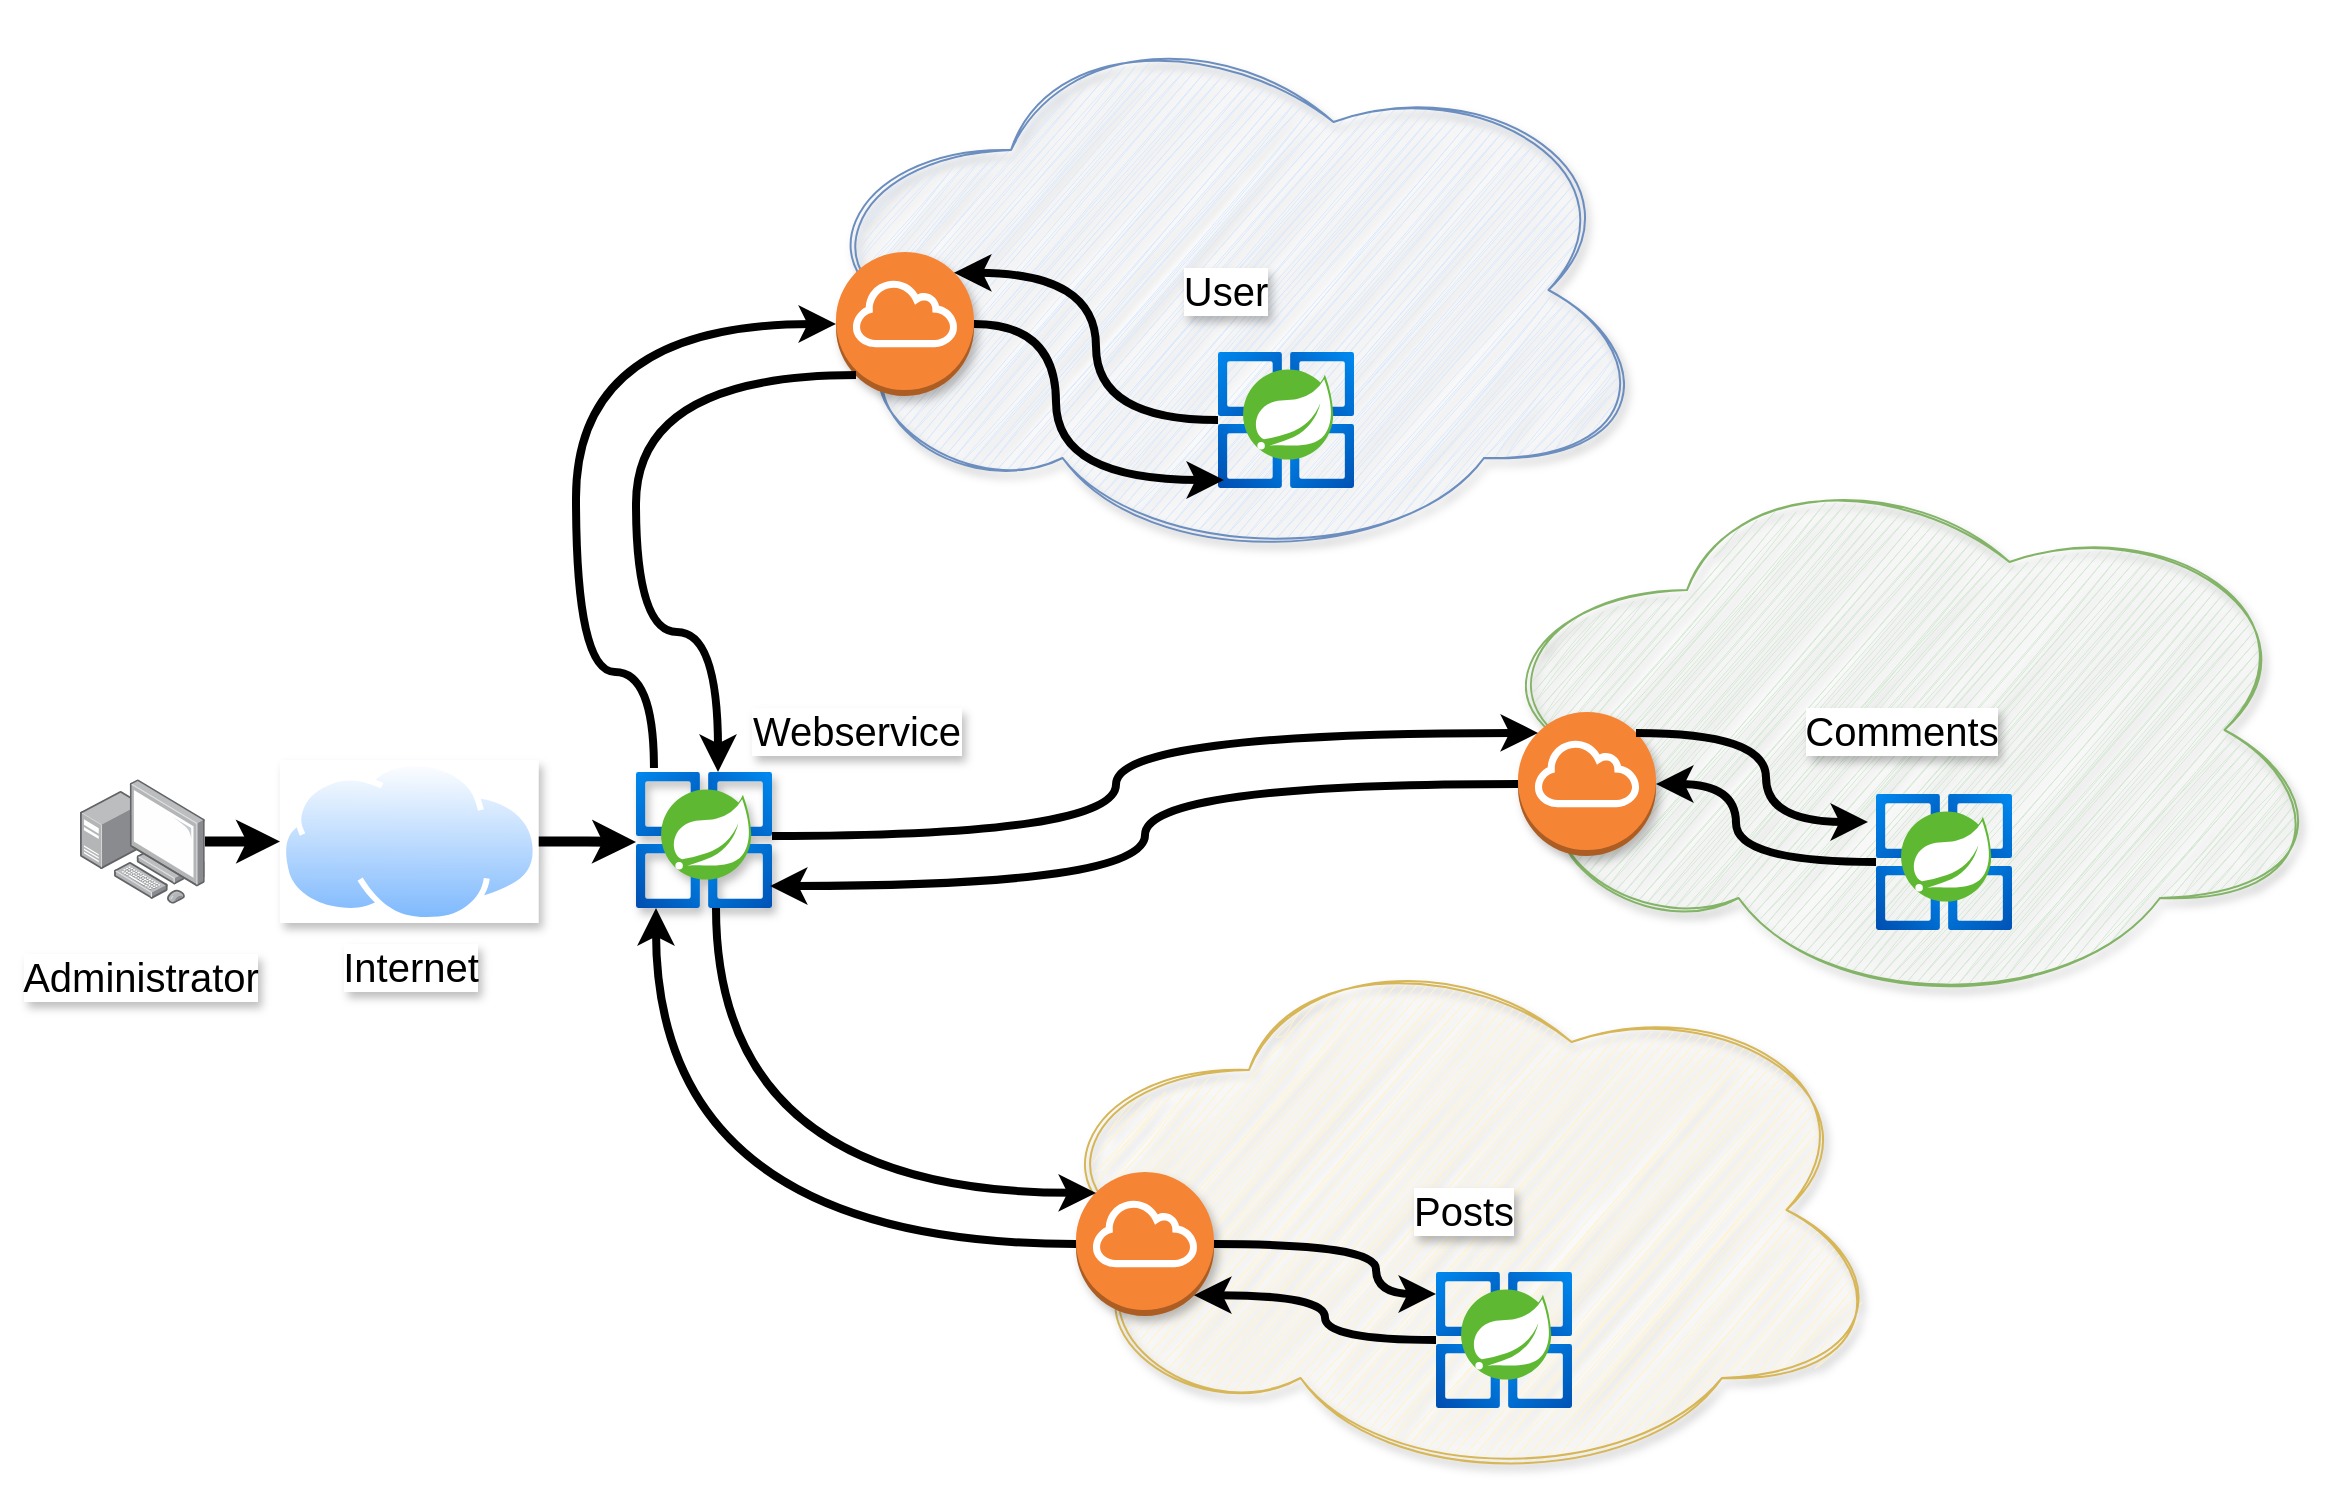<mxfile version="24.7.8">
  <diagram name="Page-1" id="jmmwF9GPpmH1hPy_whT4">
    <mxGraphModel dx="2284" dy="1934" grid="1" gridSize="10" guides="1" tooltips="1" connect="1" arrows="1" fold="1" page="1" pageScale="1" pageWidth="850" pageHeight="1100" math="0" shadow="0">
      <root>
        <mxCell id="0" />
        <mxCell id="1" parent="0" />
        <mxCell id="kAXWFs5FDboAaZfHJdH4-12" value="Posts" style="ellipse;shape=cloud;whiteSpace=wrap;html=1;align=center;fontSize=20;labelBackgroundColor=default;textShadow=1;labelBorderColor=none;fillColor=#fff2cc;strokeColor=#d6b656;shadow=1;sketch=1;curveFitting=1;jiggle=2;" vertex="1" parent="1">
          <mxGeometry x="299" y="409" width="430" height="280" as="geometry" />
        </mxCell>
        <mxCell id="kAXWFs5FDboAaZfHJdH4-11" value="Comments" style="ellipse;shape=cloud;whiteSpace=wrap;html=1;align=center;fontSize=20;labelBackgroundColor=default;textShadow=1;labelBorderColor=none;fillColor=#d5e8d4;strokeColor=#82b366;shadow=1;sketch=1;curveFitting=1;jiggle=2;" vertex="1" parent="1">
          <mxGeometry x="518" y="169" width="430" height="280" as="geometry" />
        </mxCell>
        <mxCell id="kAXWFs5FDboAaZfHJdH4-3" value="User" style="ellipse;shape=cloud;whiteSpace=wrap;html=1;align=center;fontSize=20;labelBackgroundColor=default;textShadow=1;labelBorderColor=none;fillColor=#dae8fc;strokeColor=#6c8ebf;shadow=1;sketch=1;curveFitting=1;jiggle=2;" vertex="1" parent="1">
          <mxGeometry x="180" y="-51" width="430" height="280" as="geometry" />
        </mxCell>
        <mxCell id="kAXWFs5FDboAaZfHJdH4-27" style="edgeStyle=orthogonalEdgeStyle;rounded=0;orthogonalLoop=1;jettySize=auto;html=1;curved=1;strokeWidth=4;" edge="1" parent="1" source="kAXWFs5FDboAaZfHJdH4-7" target="kAXWFs5FDboAaZfHJdH4-13">
          <mxGeometry relative="1" as="geometry">
            <Array as="points">
              <mxPoint x="110" y="566" />
            </Array>
          </mxGeometry>
        </mxCell>
        <mxCell id="kAXWFs5FDboAaZfHJdH4-7" value="" style="outlineConnect=0;dashed=0;verticalLabelPosition=bottom;verticalAlign=top;align=center;html=1;shape=mxgraph.aws3.internet_gateway;fillColor=#F58534;gradientColor=none;shadow=1;" vertex="1" parent="1">
          <mxGeometry x="320" y="530" width="69" height="72" as="geometry" />
        </mxCell>
        <mxCell id="kAXWFs5FDboAaZfHJdH4-8" value="" style="outlineConnect=0;dashed=0;verticalLabelPosition=bottom;verticalAlign=top;align=center;html=1;shape=mxgraph.aws3.internet_gateway;fillColor=#F58534;gradientColor=none;shadow=1;" vertex="1" parent="1">
          <mxGeometry x="541" y="300" width="69" height="72" as="geometry" />
        </mxCell>
        <mxCell id="kAXWFs5FDboAaZfHJdH4-9" value="" style="outlineConnect=0;dashed=0;verticalLabelPosition=bottom;verticalAlign=top;align=center;html=1;shape=mxgraph.aws3.internet_gateway;fillColor=#F58534;gradientColor=none;shadow=1;" vertex="1" parent="1">
          <mxGeometry x="200" y="70" width="69" height="72" as="geometry" />
        </mxCell>
        <mxCell id="kAXWFs5FDboAaZfHJdH4-10" value="" style="image;aspect=fixed;html=1;points=[];align=center;fontSize=12;image=img/lib/azure2/compute/Azure_Spring_Cloud.svg;" vertex="1" parent="1">
          <mxGeometry x="391" y="120" width="68" height="68" as="geometry" />
        </mxCell>
        <mxCell id="kAXWFs5FDboAaZfHJdH4-13" value="" style="image;aspect=fixed;html=1;points=[];align=left;fontSize=12;image=img/lib/azure2/compute/Azure_Spring_Cloud.svg;shadow=1;" vertex="1" parent="1">
          <mxGeometry x="100" y="330" width="68" height="68" as="geometry" />
        </mxCell>
        <mxCell id="kAXWFs5FDboAaZfHJdH4-14" value="" style="image;aspect=fixed;html=1;points=[];align=center;fontSize=12;image=img/lib/azure2/compute/Azure_Spring_Cloud.svg;" vertex="1" parent="1">
          <mxGeometry x="720" y="341" width="68" height="68" as="geometry" />
        </mxCell>
        <mxCell id="kAXWFs5FDboAaZfHJdH4-15" value="" style="image;aspect=fixed;html=1;points=[];align=center;fontSize=12;image=img/lib/azure2/compute/Azure_Spring_Cloud.svg;" vertex="1" parent="1">
          <mxGeometry x="500" y="580" width="68" height="68" as="geometry" />
        </mxCell>
        <mxCell id="kAXWFs5FDboAaZfHJdH4-16" style="edgeStyle=orthogonalEdgeStyle;rounded=0;orthogonalLoop=1;jettySize=auto;html=1;entryX=0;entryY=0.5;entryDx=0;entryDy=0;entryPerimeter=0;labelBorderColor=none;curved=1;strokeWidth=4;exitX=0.132;exitY=-0.029;exitDx=0;exitDy=0;exitPerimeter=0;" edge="1" parent="1" source="kAXWFs5FDboAaZfHJdH4-13" target="kAXWFs5FDboAaZfHJdH4-9">
          <mxGeometry relative="1" as="geometry">
            <Array as="points">
              <mxPoint x="109" y="280" />
              <mxPoint x="70" y="280" />
              <mxPoint x="70" y="106" />
            </Array>
          </mxGeometry>
        </mxCell>
        <mxCell id="kAXWFs5FDboAaZfHJdH4-17" style="edgeStyle=orthogonalEdgeStyle;rounded=0;orthogonalLoop=1;jettySize=auto;html=1;entryX=0.044;entryY=0.941;entryDx=0;entryDy=0;entryPerimeter=0;labelBorderColor=none;curved=1;strokeWidth=4;" edge="1" parent="1" source="kAXWFs5FDboAaZfHJdH4-9" target="kAXWFs5FDboAaZfHJdH4-10">
          <mxGeometry relative="1" as="geometry">
            <Array as="points">
              <mxPoint x="310" y="106" />
              <mxPoint x="310" y="184" />
            </Array>
          </mxGeometry>
        </mxCell>
        <mxCell id="kAXWFs5FDboAaZfHJdH4-18" style="edgeStyle=orthogonalEdgeStyle;rounded=0;orthogonalLoop=1;jettySize=auto;html=1;entryX=0.855;entryY=0.145;entryDx=0;entryDy=0;entryPerimeter=0;curved=1;strokeWidth=4;" edge="1" parent="1" source="kAXWFs5FDboAaZfHJdH4-10" target="kAXWFs5FDboAaZfHJdH4-9">
          <mxGeometry relative="1" as="geometry" />
        </mxCell>
        <mxCell id="kAXWFs5FDboAaZfHJdH4-19" style="edgeStyle=orthogonalEdgeStyle;rounded=0;orthogonalLoop=1;jettySize=auto;html=1;entryX=0.603;entryY=0;entryDx=0;entryDy=0;entryPerimeter=0;curved=1;strokeWidth=4;exitX=0.145;exitY=0.855;exitDx=0;exitDy=0;exitPerimeter=0;" edge="1" parent="1" source="kAXWFs5FDboAaZfHJdH4-9" target="kAXWFs5FDboAaZfHJdH4-13">
          <mxGeometry relative="1" as="geometry">
            <Array as="points">
              <mxPoint x="100" y="132" />
              <mxPoint x="100" y="260" />
              <mxPoint x="141" y="260" />
            </Array>
          </mxGeometry>
        </mxCell>
        <mxCell id="kAXWFs5FDboAaZfHJdH4-20" style="edgeStyle=orthogonalEdgeStyle;rounded=0;orthogonalLoop=1;jettySize=auto;html=1;exitX=0.855;exitY=0.145;exitDx=0;exitDy=0;exitPerimeter=0;entryX=-0.059;entryY=0.206;entryDx=0;entryDy=0;entryPerimeter=0;curved=1;strokeWidth=4;" edge="1" parent="1" source="kAXWFs5FDboAaZfHJdH4-8" target="kAXWFs5FDboAaZfHJdH4-14">
          <mxGeometry relative="1" as="geometry" />
        </mxCell>
        <mxCell id="kAXWFs5FDboAaZfHJdH4-21" style="edgeStyle=orthogonalEdgeStyle;rounded=0;orthogonalLoop=1;jettySize=auto;html=1;entryX=1;entryY=0.5;entryDx=0;entryDy=0;entryPerimeter=0;curved=1;strokeWidth=4;" edge="1" parent="1" source="kAXWFs5FDboAaZfHJdH4-14" target="kAXWFs5FDboAaZfHJdH4-8">
          <mxGeometry relative="1" as="geometry">
            <Array as="points">
              <mxPoint x="650" y="375" />
              <mxPoint x="650" y="336" />
            </Array>
          </mxGeometry>
        </mxCell>
        <mxCell id="kAXWFs5FDboAaZfHJdH4-23" style="edgeStyle=orthogonalEdgeStyle;rounded=0;orthogonalLoop=1;jettySize=auto;html=1;entryX=0.145;entryY=0.145;entryDx=0;entryDy=0;entryPerimeter=0;curved=1;strokeWidth=4;exitX=1;exitY=0.471;exitDx=0;exitDy=0;exitPerimeter=0;" edge="1" parent="1" source="kAXWFs5FDboAaZfHJdH4-13" target="kAXWFs5FDboAaZfHJdH4-8">
          <mxGeometry relative="1" as="geometry">
            <Array as="points">
              <mxPoint x="340" y="362" />
              <mxPoint x="340" y="310" />
            </Array>
          </mxGeometry>
        </mxCell>
        <mxCell id="kAXWFs5FDboAaZfHJdH4-24" style="edgeStyle=orthogonalEdgeStyle;rounded=0;orthogonalLoop=1;jettySize=auto;html=1;entryX=0.985;entryY=0.838;entryDx=0;entryDy=0;entryPerimeter=0;curved=1;strokeWidth=4;" edge="1" parent="1" source="kAXWFs5FDboAaZfHJdH4-8" target="kAXWFs5FDboAaZfHJdH4-13">
          <mxGeometry relative="1" as="geometry" />
        </mxCell>
        <mxCell id="kAXWFs5FDboAaZfHJdH4-25" value="Webservice" style="text;html=1;align=center;verticalAlign=middle;resizable=0;points=[];autosize=1;strokeColor=none;fillColor=none;fontSize=20;labelBackgroundColor=default;textShadow=1;labelBorderColor=none;" vertex="1" parent="1">
          <mxGeometry x="145" y="289" width="130" height="40" as="geometry" />
        </mxCell>
        <mxCell id="kAXWFs5FDboAaZfHJdH4-26" style="edgeStyle=orthogonalEdgeStyle;rounded=0;orthogonalLoop=1;jettySize=auto;html=1;entryX=0.145;entryY=0.145;entryDx=0;entryDy=0;entryPerimeter=0;curved=1;strokeWidth=4;" edge="1" parent="1" source="kAXWFs5FDboAaZfHJdH4-13" target="kAXWFs5FDboAaZfHJdH4-7">
          <mxGeometry relative="1" as="geometry">
            <Array as="points">
              <mxPoint x="140" y="540" />
            </Array>
          </mxGeometry>
        </mxCell>
        <mxCell id="kAXWFs5FDboAaZfHJdH4-28" style="edgeStyle=orthogonalEdgeStyle;rounded=0;orthogonalLoop=1;jettySize=auto;html=1;entryX=0;entryY=0.162;entryDx=0;entryDy=0;entryPerimeter=0;strokeWidth=4;curved=1;" edge="1" parent="1" source="kAXWFs5FDboAaZfHJdH4-7" target="kAXWFs5FDboAaZfHJdH4-15">
          <mxGeometry relative="1" as="geometry">
            <Array as="points">
              <mxPoint x="470" y="566" />
              <mxPoint x="470" y="591" />
            </Array>
          </mxGeometry>
        </mxCell>
        <mxCell id="kAXWFs5FDboAaZfHJdH4-30" style="edgeStyle=orthogonalEdgeStyle;rounded=0;orthogonalLoop=1;jettySize=auto;html=1;entryX=0.855;entryY=0.855;entryDx=0;entryDy=0;entryPerimeter=0;strokeWidth=4;curved=1;" edge="1" parent="1" source="kAXWFs5FDboAaZfHJdH4-15" target="kAXWFs5FDboAaZfHJdH4-7">
          <mxGeometry relative="1" as="geometry" />
        </mxCell>
        <mxCell id="kAXWFs5FDboAaZfHJdH4-32" value="&lt;font style=&quot;font-size: 20px;&quot;&gt;Internet&lt;/font&gt;" style="image;aspect=fixed;perimeter=ellipsePerimeter;html=1;align=center;shadow=1;dashed=0;spacingTop=3;image=img/lib/active_directory/internet_cloud.svg;textShadow=1;fontSize=20;labelBackgroundColor=default;labelBorderColor=none;imageBackground=default;imageBorder=none;" vertex="1" parent="1">
          <mxGeometry x="-78" y="324" width="129.37" height="81.5" as="geometry" />
        </mxCell>
        <mxCell id="kAXWFs5FDboAaZfHJdH4-33" style="edgeStyle=orthogonalEdgeStyle;rounded=0;orthogonalLoop=1;jettySize=auto;html=1;entryX=0;entryY=0.5;entryDx=0;entryDy=0;strokeWidth=5;" edge="1" parent="1" source="kAXWFs5FDboAaZfHJdH4-34" target="kAXWFs5FDboAaZfHJdH4-32">
          <mxGeometry relative="1" as="geometry" />
        </mxCell>
        <mxCell id="kAXWFs5FDboAaZfHJdH4-34" value="" style="image;points=[];aspect=fixed;html=1;align=center;shadow=0;dashed=0;image=img/lib/allied_telesis/computer_and_terminals/Personal_Computer_with_Server.svg;" vertex="1" parent="1">
          <mxGeometry x="-178" y="333.55" width="62.4" height="62.4" as="geometry" />
        </mxCell>
        <mxCell id="kAXWFs5FDboAaZfHJdH4-35" style="edgeStyle=orthogonalEdgeStyle;rounded=0;orthogonalLoop=1;jettySize=auto;html=1;exitX=1;exitY=0.5;exitDx=0;exitDy=0;entryX=-0.029;entryY=0.529;entryDx=0;entryDy=0;entryPerimeter=0;strokeWidth=5;" edge="1" parent="1" source="kAXWFs5FDboAaZfHJdH4-32">
          <mxGeometry relative="1" as="geometry">
            <mxPoint x="100" y="365" as="targetPoint" />
          </mxGeometry>
        </mxCell>
        <mxCell id="kAXWFs5FDboAaZfHJdH4-36" value="Administrator" style="text;html=1;align=center;verticalAlign=middle;resizable=0;points=[];autosize=1;strokeColor=none;fillColor=none;fontSize=20;labelBackgroundColor=default;labelBorderColor=none;textShadow=1;" vertex="1" parent="1">
          <mxGeometry x="-218" y="412" width="140" height="40" as="geometry" />
        </mxCell>
      </root>
    </mxGraphModel>
  </diagram>
</mxfile>

